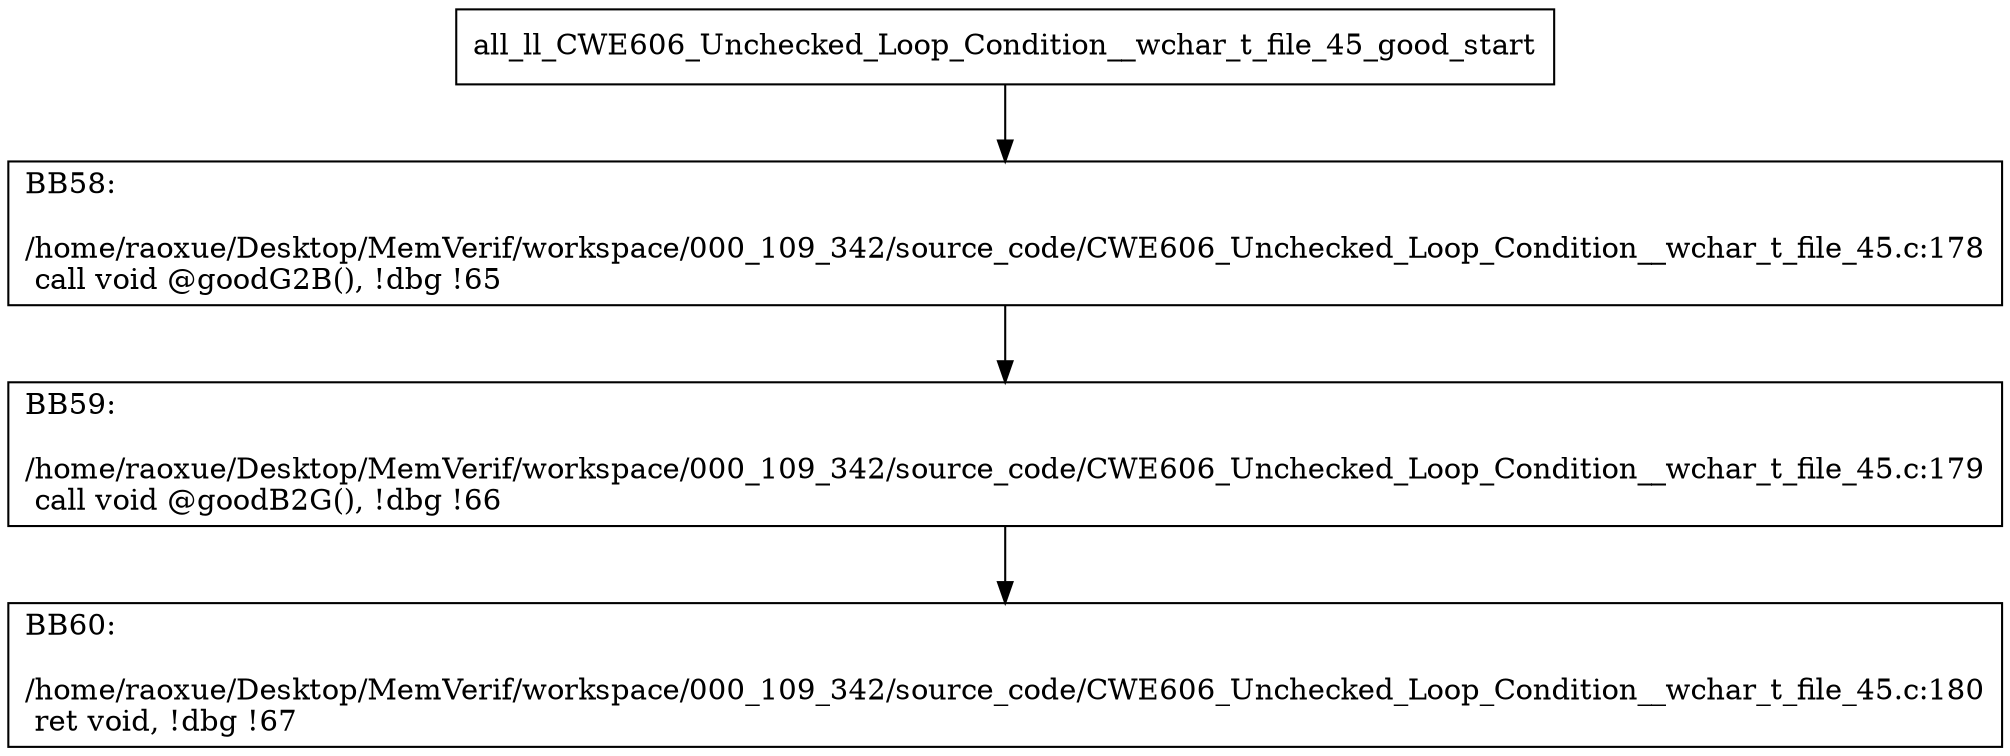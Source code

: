 digraph "CFG for'all_ll_CWE606_Unchecked_Loop_Condition__wchar_t_file_45_good' function" {
	BBall_ll_CWE606_Unchecked_Loop_Condition__wchar_t_file_45_good_start[shape=record,label="{all_ll_CWE606_Unchecked_Loop_Condition__wchar_t_file_45_good_start}"];
	BBall_ll_CWE606_Unchecked_Loop_Condition__wchar_t_file_45_good_start-> all_ll_CWE606_Unchecked_Loop_Condition__wchar_t_file_45_goodBB58;
	all_ll_CWE606_Unchecked_Loop_Condition__wchar_t_file_45_goodBB58 [shape=record, label="{BB58:\l\l/home/raoxue/Desktop/MemVerif/workspace/000_109_342/source_code/CWE606_Unchecked_Loop_Condition__wchar_t_file_45.c:178\l
  call void @goodG2B(), !dbg !65\l
}"];
	all_ll_CWE606_Unchecked_Loop_Condition__wchar_t_file_45_goodBB58-> all_ll_CWE606_Unchecked_Loop_Condition__wchar_t_file_45_goodBB59;
	all_ll_CWE606_Unchecked_Loop_Condition__wchar_t_file_45_goodBB59 [shape=record, label="{BB59:\l\l/home/raoxue/Desktop/MemVerif/workspace/000_109_342/source_code/CWE606_Unchecked_Loop_Condition__wchar_t_file_45.c:179\l
  call void @goodB2G(), !dbg !66\l
}"];
	all_ll_CWE606_Unchecked_Loop_Condition__wchar_t_file_45_goodBB59-> all_ll_CWE606_Unchecked_Loop_Condition__wchar_t_file_45_goodBB60;
	all_ll_CWE606_Unchecked_Loop_Condition__wchar_t_file_45_goodBB60 [shape=record, label="{BB60:\l\l/home/raoxue/Desktop/MemVerif/workspace/000_109_342/source_code/CWE606_Unchecked_Loop_Condition__wchar_t_file_45.c:180\l
  ret void, !dbg !67\l
}"];
}
